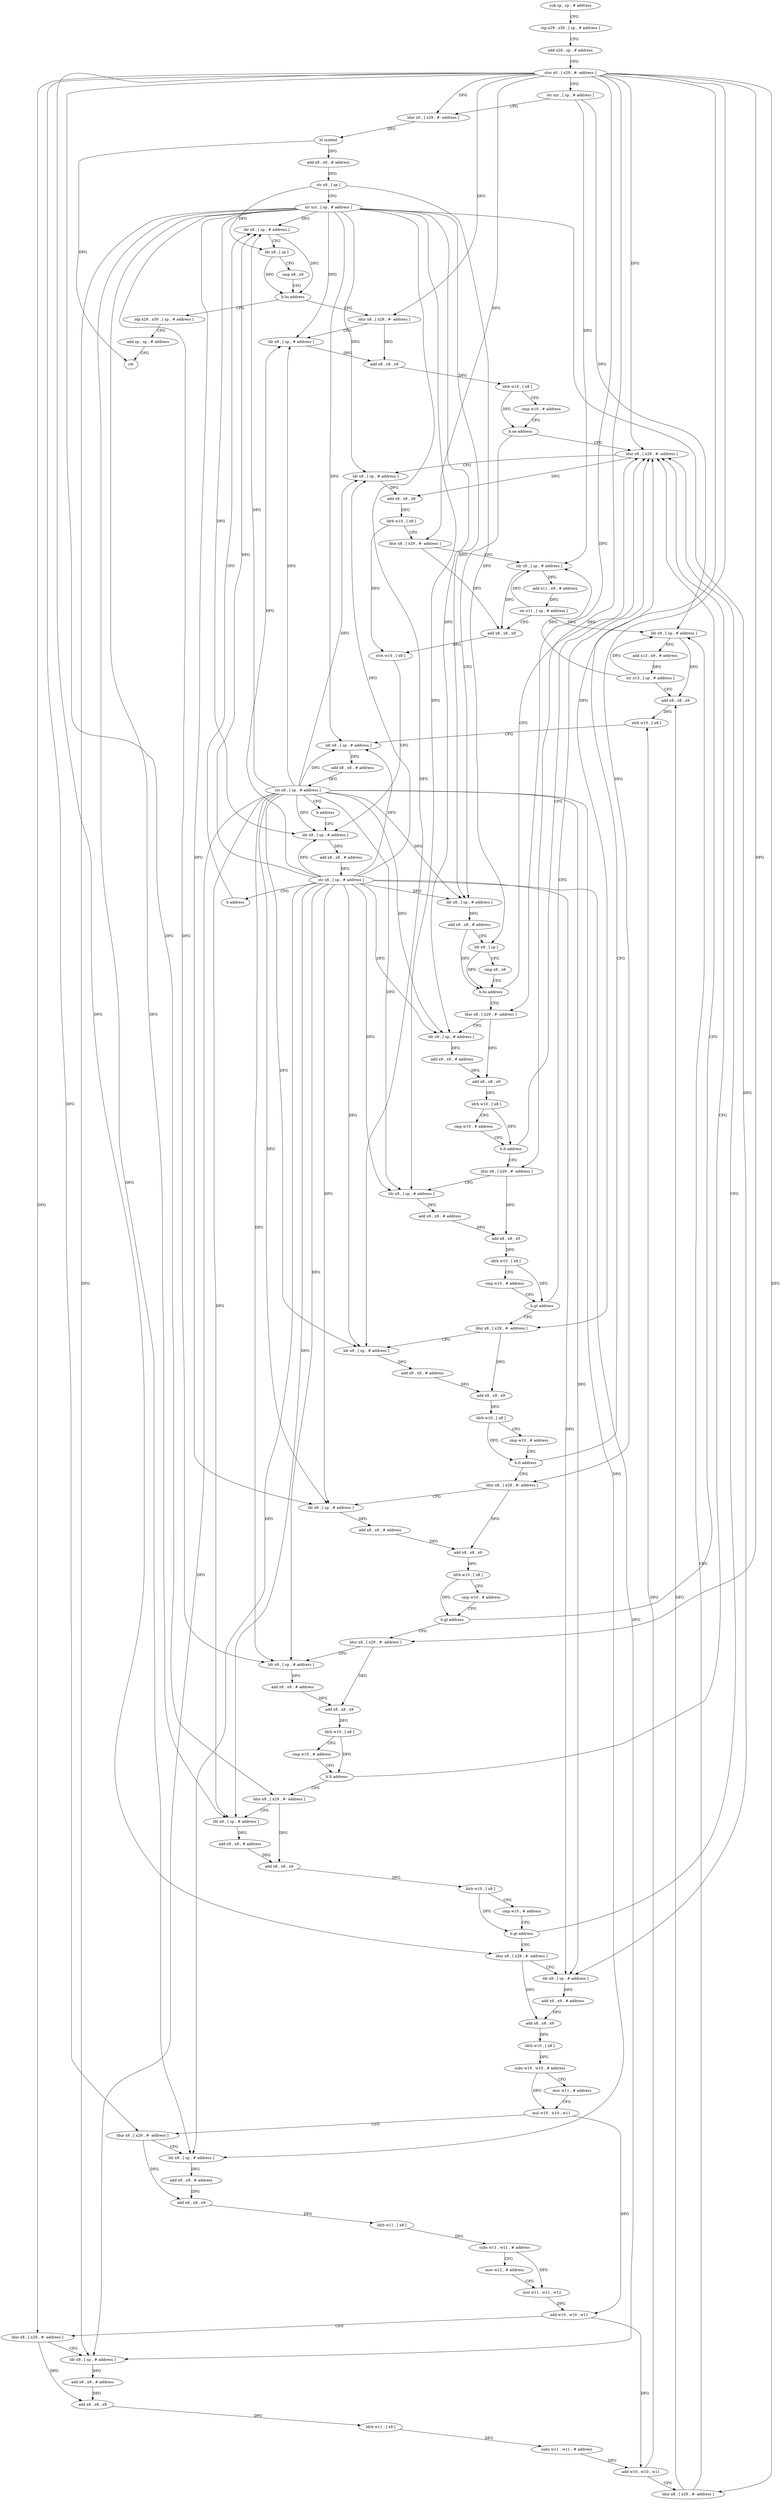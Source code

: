 digraph "func" {
"4236324" [label = "sub sp , sp , # address" ]
"4236328" [label = "stp x29 , x30 , [ sp , # address ]" ]
"4236332" [label = "add x29 , sp , # address" ]
"4236336" [label = "stur x0 , [ x29 , #- address ]" ]
"4236340" [label = "str xzr , [ sp , # address ]" ]
"4236344" [label = "ldur x0 , [ x29 , #- address ]" ]
"4236348" [label = "bl symbol" ]
"4236352" [label = "add x8 , x0 , # address" ]
"4236356" [label = "str x8 , [ sp ]" ]
"4236360" [label = "str xzr , [ sp , # address ]" ]
"4236364" [label = "ldr x8 , [ sp , # address ]" ]
"4236784" [label = "ldp x29 , x30 , [ sp , # address ]" ]
"4236788" [label = "add sp , sp , # address" ]
"4236792" [label = "ret" ]
"4236380" [label = "ldur x8 , [ x29 , #- address ]" ]
"4236384" [label = "ldr x9 , [ sp , # address ]" ]
"4236388" [label = "add x8 , x8 , x9" ]
"4236392" [label = "ldrb w10 , [ x8 ]" ]
"4236396" [label = "cmp w10 , # address" ]
"4236400" [label = "b.ne address" ]
"4236728" [label = "ldur x8 , [ x29 , #- address ]" ]
"4236404" [label = "ldr x8 , [ sp , # address ]" ]
"4236732" [label = "ldr x9 , [ sp , # address ]" ]
"4236736" [label = "add x8 , x8 , x9" ]
"4236740" [label = "ldrb w10 , [ x8 ]" ]
"4236744" [label = "ldur x8 , [ x29 , #- address ]" ]
"4236748" [label = "ldr x9 , [ sp , # address ]" ]
"4236752" [label = "add x11 , x9 , # address" ]
"4236756" [label = "str x11 , [ sp , # address ]" ]
"4236760" [label = "add x8 , x8 , x9" ]
"4236764" [label = "strb w10 , [ x8 ]" ]
"4236768" [label = "ldr x8 , [ sp , # address ]" ]
"4236408" [label = "add x8 , x8 , # address" ]
"4236412" [label = "ldr x9 , [ sp ]" ]
"4236416" [label = "cmp x8 , x9" ]
"4236420" [label = "b.hs address" ]
"4236424" [label = "ldur x8 , [ x29 , #- address ]" ]
"4236368" [label = "ldr x9 , [ sp ]" ]
"4236372" [label = "cmp x8 , x9" ]
"4236376" [label = "b.hs address" ]
"4236428" [label = "ldr x9 , [ sp , # address ]" ]
"4236432" [label = "add x9 , x9 , # address" ]
"4236436" [label = "add x8 , x8 , x9" ]
"4236440" [label = "ldrb w10 , [ x8 ]" ]
"4236444" [label = "cmp w10 , # address" ]
"4236448" [label = "b.lt address" ]
"4236452" [label = "ldur x8 , [ x29 , #- address ]" ]
"4236456" [label = "ldr x9 , [ sp , # address ]" ]
"4236460" [label = "add x9 , x9 , # address" ]
"4236464" [label = "add x8 , x8 , x9" ]
"4236468" [label = "ldrb w10 , [ x8 ]" ]
"4236472" [label = "cmp w10 , # address" ]
"4236476" [label = "b.gt address" ]
"4236480" [label = "ldur x8 , [ x29 , #- address ]" ]
"4236484" [label = "ldr x9 , [ sp , # address ]" ]
"4236488" [label = "add x9 , x9 , # address" ]
"4236492" [label = "add x8 , x8 , x9" ]
"4236496" [label = "ldrb w10 , [ x8 ]" ]
"4236500" [label = "cmp w10 , # address" ]
"4236504" [label = "b.lt address" ]
"4236508" [label = "ldur x8 , [ x29 , #- address ]" ]
"4236512" [label = "ldr x9 , [ sp , # address ]" ]
"4236516" [label = "add x9 , x9 , # address" ]
"4236520" [label = "add x8 , x8 , x9" ]
"4236524" [label = "ldrb w10 , [ x8 ]" ]
"4236528" [label = "cmp w10 , # address" ]
"4236532" [label = "b.gt address" ]
"4236536" [label = "ldur x8 , [ x29 , #- address ]" ]
"4236540" [label = "ldr x9 , [ sp , # address ]" ]
"4236544" [label = "add x9 , x9 , # address" ]
"4236548" [label = "add x8 , x8 , x9" ]
"4236552" [label = "ldrb w10 , [ x8 ]" ]
"4236556" [label = "cmp w10 , # address" ]
"4236560" [label = "b.lt address" ]
"4236564" [label = "ldur x8 , [ x29 , #- address ]" ]
"4236568" [label = "ldr x9 , [ sp , # address ]" ]
"4236572" [label = "add x9 , x9 , # address" ]
"4236576" [label = "add x8 , x8 , x9" ]
"4236580" [label = "ldrb w10 , [ x8 ]" ]
"4236584" [label = "cmp w10 , # address" ]
"4236588" [label = "b.gt address" ]
"4236592" [label = "ldur x8 , [ x29 , #- address ]" ]
"4236596" [label = "ldr x9 , [ sp , # address ]" ]
"4236600" [label = "add x9 , x9 , # address" ]
"4236604" [label = "add x8 , x8 , x9" ]
"4236608" [label = "ldrb w10 , [ x8 ]" ]
"4236612" [label = "subs w10 , w10 , # address" ]
"4236616" [label = "mov w11 , # address" ]
"4236620" [label = "mul w10 , w10 , w11" ]
"4236624" [label = "ldur x8 , [ x29 , #- address ]" ]
"4236628" [label = "ldr x9 , [ sp , # address ]" ]
"4236632" [label = "add x9 , x9 , # address" ]
"4236636" [label = "add x8 , x8 , x9" ]
"4236640" [label = "ldrb w11 , [ x8 ]" ]
"4236644" [label = "subs w11 , w11 , # address" ]
"4236648" [label = "mov w12 , # address" ]
"4236652" [label = "mul w11 , w11 , w12" ]
"4236656" [label = "add w10 , w10 , w11" ]
"4236660" [label = "ldur x8 , [ x29 , #- address ]" ]
"4236664" [label = "ldr x9 , [ sp , # address ]" ]
"4236668" [label = "add x9 , x9 , # address" ]
"4236672" [label = "add x8 , x8 , x9" ]
"4236676" [label = "ldrb w11 , [ x8 ]" ]
"4236680" [label = "subs w11 , w11 , # address" ]
"4236684" [label = "add w10 , w10 , w11" ]
"4236688" [label = "ldur x8 , [ x29 , #- address ]" ]
"4236692" [label = "ldr x9 , [ sp , # address ]" ]
"4236696" [label = "add x13 , x9 , # address" ]
"4236700" [label = "str x13 , [ sp , # address ]" ]
"4236704" [label = "add x8 , x8 , x9" ]
"4236708" [label = "strb w10 , [ x8 ]" ]
"4236712" [label = "ldr x8 , [ sp , # address ]" ]
"4236716" [label = "add x8 , x8 , # address" ]
"4236720" [label = "str x8 , [ sp , # address ]" ]
"4236724" [label = "b address" ]
"4236772" [label = "add x8 , x8 , # address" ]
"4236776" [label = "str x8 , [ sp , # address ]" ]
"4236780" [label = "b address" ]
"4236324" -> "4236328" [ label = "CFG" ]
"4236328" -> "4236332" [ label = "CFG" ]
"4236332" -> "4236336" [ label = "CFG" ]
"4236336" -> "4236340" [ label = "CFG" ]
"4236336" -> "4236344" [ label = "DFG" ]
"4236336" -> "4236380" [ label = "DFG" ]
"4236336" -> "4236728" [ label = "DFG" ]
"4236336" -> "4236744" [ label = "DFG" ]
"4236336" -> "4236424" [ label = "DFG" ]
"4236336" -> "4236452" [ label = "DFG" ]
"4236336" -> "4236480" [ label = "DFG" ]
"4236336" -> "4236508" [ label = "DFG" ]
"4236336" -> "4236536" [ label = "DFG" ]
"4236336" -> "4236564" [ label = "DFG" ]
"4236336" -> "4236592" [ label = "DFG" ]
"4236336" -> "4236624" [ label = "DFG" ]
"4236336" -> "4236660" [ label = "DFG" ]
"4236336" -> "4236688" [ label = "DFG" ]
"4236340" -> "4236344" [ label = "CFG" ]
"4236340" -> "4236748" [ label = "DFG" ]
"4236340" -> "4236692" [ label = "DFG" ]
"4236344" -> "4236348" [ label = "DFG" ]
"4236348" -> "4236352" [ label = "DFG" ]
"4236348" -> "4236792" [ label = "DFG" ]
"4236352" -> "4236356" [ label = "DFG" ]
"4236356" -> "4236360" [ label = "CFG" ]
"4236356" -> "4236368" [ label = "DFG" ]
"4236356" -> "4236412" [ label = "DFG" ]
"4236360" -> "4236364" [ label = "DFG" ]
"4236360" -> "4236384" [ label = "DFG" ]
"4236360" -> "4236732" [ label = "DFG" ]
"4236360" -> "4236404" [ label = "DFG" ]
"4236360" -> "4236768" [ label = "DFG" ]
"4236360" -> "4236428" [ label = "DFG" ]
"4236360" -> "4236456" [ label = "DFG" ]
"4236360" -> "4236484" [ label = "DFG" ]
"4236360" -> "4236512" [ label = "DFG" ]
"4236360" -> "4236540" [ label = "DFG" ]
"4236360" -> "4236568" [ label = "DFG" ]
"4236360" -> "4236596" [ label = "DFG" ]
"4236360" -> "4236628" [ label = "DFG" ]
"4236360" -> "4236664" [ label = "DFG" ]
"4236360" -> "4236712" [ label = "DFG" ]
"4236364" -> "4236368" [ label = "CFG" ]
"4236364" -> "4236376" [ label = "DFG" ]
"4236784" -> "4236788" [ label = "CFG" ]
"4236788" -> "4236792" [ label = "CFG" ]
"4236380" -> "4236384" [ label = "CFG" ]
"4236380" -> "4236388" [ label = "DFG" ]
"4236384" -> "4236388" [ label = "DFG" ]
"4236388" -> "4236392" [ label = "DFG" ]
"4236392" -> "4236396" [ label = "CFG" ]
"4236392" -> "4236400" [ label = "DFG" ]
"4236396" -> "4236400" [ label = "CFG" ]
"4236400" -> "4236728" [ label = "CFG" ]
"4236400" -> "4236404" [ label = "CFG" ]
"4236728" -> "4236732" [ label = "CFG" ]
"4236728" -> "4236736" [ label = "DFG" ]
"4236404" -> "4236408" [ label = "DFG" ]
"4236732" -> "4236736" [ label = "DFG" ]
"4236736" -> "4236740" [ label = "DFG" ]
"4236740" -> "4236744" [ label = "CFG" ]
"4236740" -> "4236764" [ label = "DFG" ]
"4236744" -> "4236748" [ label = "CFG" ]
"4236744" -> "4236760" [ label = "DFG" ]
"4236748" -> "4236752" [ label = "DFG" ]
"4236748" -> "4236760" [ label = "DFG" ]
"4236752" -> "4236756" [ label = "DFG" ]
"4236756" -> "4236760" [ label = "CFG" ]
"4236756" -> "4236748" [ label = "DFG" ]
"4236756" -> "4236692" [ label = "DFG" ]
"4236760" -> "4236764" [ label = "DFG" ]
"4236764" -> "4236768" [ label = "CFG" ]
"4236768" -> "4236772" [ label = "DFG" ]
"4236408" -> "4236412" [ label = "CFG" ]
"4236408" -> "4236420" [ label = "DFG" ]
"4236412" -> "4236416" [ label = "CFG" ]
"4236412" -> "4236420" [ label = "DFG" ]
"4236416" -> "4236420" [ label = "CFG" ]
"4236420" -> "4236728" [ label = "CFG" ]
"4236420" -> "4236424" [ label = "CFG" ]
"4236424" -> "4236428" [ label = "CFG" ]
"4236424" -> "4236436" [ label = "DFG" ]
"4236368" -> "4236372" [ label = "CFG" ]
"4236368" -> "4236376" [ label = "DFG" ]
"4236372" -> "4236376" [ label = "CFG" ]
"4236376" -> "4236784" [ label = "CFG" ]
"4236376" -> "4236380" [ label = "CFG" ]
"4236428" -> "4236432" [ label = "DFG" ]
"4236432" -> "4236436" [ label = "DFG" ]
"4236436" -> "4236440" [ label = "DFG" ]
"4236440" -> "4236444" [ label = "CFG" ]
"4236440" -> "4236448" [ label = "DFG" ]
"4236444" -> "4236448" [ label = "CFG" ]
"4236448" -> "4236728" [ label = "CFG" ]
"4236448" -> "4236452" [ label = "CFG" ]
"4236452" -> "4236456" [ label = "CFG" ]
"4236452" -> "4236464" [ label = "DFG" ]
"4236456" -> "4236460" [ label = "DFG" ]
"4236460" -> "4236464" [ label = "DFG" ]
"4236464" -> "4236468" [ label = "DFG" ]
"4236468" -> "4236472" [ label = "CFG" ]
"4236468" -> "4236476" [ label = "DFG" ]
"4236472" -> "4236476" [ label = "CFG" ]
"4236476" -> "4236728" [ label = "CFG" ]
"4236476" -> "4236480" [ label = "CFG" ]
"4236480" -> "4236484" [ label = "CFG" ]
"4236480" -> "4236492" [ label = "DFG" ]
"4236484" -> "4236488" [ label = "DFG" ]
"4236488" -> "4236492" [ label = "DFG" ]
"4236492" -> "4236496" [ label = "DFG" ]
"4236496" -> "4236500" [ label = "CFG" ]
"4236496" -> "4236504" [ label = "DFG" ]
"4236500" -> "4236504" [ label = "CFG" ]
"4236504" -> "4236728" [ label = "CFG" ]
"4236504" -> "4236508" [ label = "CFG" ]
"4236508" -> "4236512" [ label = "CFG" ]
"4236508" -> "4236520" [ label = "DFG" ]
"4236512" -> "4236516" [ label = "DFG" ]
"4236516" -> "4236520" [ label = "DFG" ]
"4236520" -> "4236524" [ label = "DFG" ]
"4236524" -> "4236528" [ label = "CFG" ]
"4236524" -> "4236532" [ label = "DFG" ]
"4236528" -> "4236532" [ label = "CFG" ]
"4236532" -> "4236728" [ label = "CFG" ]
"4236532" -> "4236536" [ label = "CFG" ]
"4236536" -> "4236540" [ label = "CFG" ]
"4236536" -> "4236548" [ label = "DFG" ]
"4236540" -> "4236544" [ label = "DFG" ]
"4236544" -> "4236548" [ label = "DFG" ]
"4236548" -> "4236552" [ label = "DFG" ]
"4236552" -> "4236556" [ label = "CFG" ]
"4236552" -> "4236560" [ label = "DFG" ]
"4236556" -> "4236560" [ label = "CFG" ]
"4236560" -> "4236728" [ label = "CFG" ]
"4236560" -> "4236564" [ label = "CFG" ]
"4236564" -> "4236568" [ label = "CFG" ]
"4236564" -> "4236576" [ label = "DFG" ]
"4236568" -> "4236572" [ label = "DFG" ]
"4236572" -> "4236576" [ label = "DFG" ]
"4236576" -> "4236580" [ label = "DFG" ]
"4236580" -> "4236584" [ label = "CFG" ]
"4236580" -> "4236588" [ label = "DFG" ]
"4236584" -> "4236588" [ label = "CFG" ]
"4236588" -> "4236728" [ label = "CFG" ]
"4236588" -> "4236592" [ label = "CFG" ]
"4236592" -> "4236596" [ label = "CFG" ]
"4236592" -> "4236604" [ label = "DFG" ]
"4236596" -> "4236600" [ label = "DFG" ]
"4236600" -> "4236604" [ label = "DFG" ]
"4236604" -> "4236608" [ label = "DFG" ]
"4236608" -> "4236612" [ label = "DFG" ]
"4236612" -> "4236616" [ label = "CFG" ]
"4236612" -> "4236620" [ label = "DFG" ]
"4236616" -> "4236620" [ label = "CFG" ]
"4236620" -> "4236624" [ label = "CFG" ]
"4236620" -> "4236656" [ label = "DFG" ]
"4236624" -> "4236628" [ label = "CFG" ]
"4236624" -> "4236636" [ label = "DFG" ]
"4236628" -> "4236632" [ label = "DFG" ]
"4236632" -> "4236636" [ label = "DFG" ]
"4236636" -> "4236640" [ label = "DFG" ]
"4236640" -> "4236644" [ label = "DFG" ]
"4236644" -> "4236648" [ label = "CFG" ]
"4236644" -> "4236652" [ label = "DFG" ]
"4236648" -> "4236652" [ label = "CFG" ]
"4236652" -> "4236656" [ label = "DFG" ]
"4236656" -> "4236660" [ label = "CFG" ]
"4236656" -> "4236684" [ label = "DFG" ]
"4236660" -> "4236664" [ label = "CFG" ]
"4236660" -> "4236672" [ label = "DFG" ]
"4236664" -> "4236668" [ label = "DFG" ]
"4236668" -> "4236672" [ label = "DFG" ]
"4236672" -> "4236676" [ label = "DFG" ]
"4236676" -> "4236680" [ label = "DFG" ]
"4236680" -> "4236684" [ label = "DFG" ]
"4236684" -> "4236688" [ label = "CFG" ]
"4236684" -> "4236708" [ label = "DFG" ]
"4236688" -> "4236692" [ label = "CFG" ]
"4236688" -> "4236704" [ label = "DFG" ]
"4236692" -> "4236696" [ label = "DFG" ]
"4236692" -> "4236704" [ label = "DFG" ]
"4236696" -> "4236700" [ label = "DFG" ]
"4236700" -> "4236704" [ label = "CFG" ]
"4236700" -> "4236748" [ label = "DFG" ]
"4236700" -> "4236692" [ label = "DFG" ]
"4236704" -> "4236708" [ label = "DFG" ]
"4236708" -> "4236712" [ label = "CFG" ]
"4236712" -> "4236716" [ label = "DFG" ]
"4236716" -> "4236720" [ label = "DFG" ]
"4236720" -> "4236724" [ label = "CFG" ]
"4236720" -> "4236364" [ label = "DFG" ]
"4236720" -> "4236384" [ label = "DFG" ]
"4236720" -> "4236732" [ label = "DFG" ]
"4236720" -> "4236404" [ label = "DFG" ]
"4236720" -> "4236768" [ label = "DFG" ]
"4236720" -> "4236428" [ label = "DFG" ]
"4236720" -> "4236456" [ label = "DFG" ]
"4236720" -> "4236484" [ label = "DFG" ]
"4236720" -> "4236512" [ label = "DFG" ]
"4236720" -> "4236540" [ label = "DFG" ]
"4236720" -> "4236568" [ label = "DFG" ]
"4236720" -> "4236596" [ label = "DFG" ]
"4236720" -> "4236628" [ label = "DFG" ]
"4236720" -> "4236664" [ label = "DFG" ]
"4236720" -> "4236712" [ label = "DFG" ]
"4236724" -> "4236768" [ label = "CFG" ]
"4236772" -> "4236776" [ label = "DFG" ]
"4236776" -> "4236780" [ label = "CFG" ]
"4236776" -> "4236364" [ label = "DFG" ]
"4236776" -> "4236384" [ label = "DFG" ]
"4236776" -> "4236732" [ label = "DFG" ]
"4236776" -> "4236404" [ label = "DFG" ]
"4236776" -> "4236768" [ label = "DFG" ]
"4236776" -> "4236428" [ label = "DFG" ]
"4236776" -> "4236456" [ label = "DFG" ]
"4236776" -> "4236484" [ label = "DFG" ]
"4236776" -> "4236512" [ label = "DFG" ]
"4236776" -> "4236540" [ label = "DFG" ]
"4236776" -> "4236568" [ label = "DFG" ]
"4236776" -> "4236596" [ label = "DFG" ]
"4236776" -> "4236628" [ label = "DFG" ]
"4236776" -> "4236664" [ label = "DFG" ]
"4236776" -> "4236712" [ label = "DFG" ]
"4236780" -> "4236364" [ label = "CFG" ]
}
